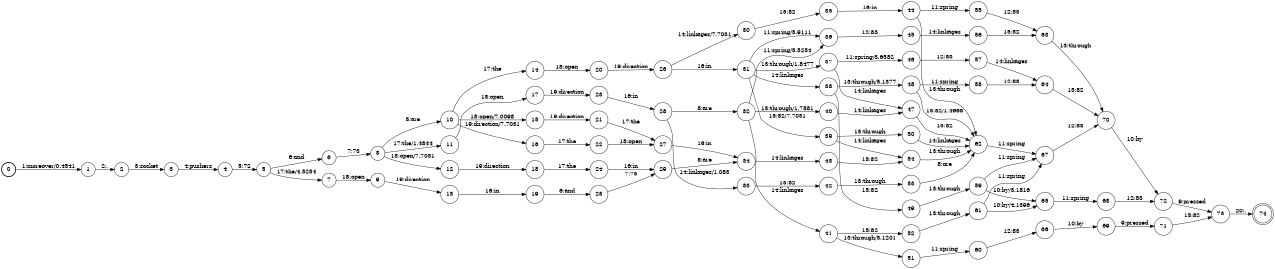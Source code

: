 digraph FST {
rankdir = LR;
size = "8.5,11";
label = "";
center = 1;
orientation = Portrait;
ranksep = "0.4";
nodesep = "0.25";
0 [label = "0", shape = circle, style = bold, fontsize = 14]
	0 -> 1 [label = "1:moreover/0.4541", fontsize = 14];
1 [label = "1", shape = circle, style = solid, fontsize = 14]
	1 -> 2 [label = "2:,", fontsize = 14];
2 [label = "2", shape = circle, style = solid, fontsize = 14]
	2 -> 3 [label = "3:socket", fontsize = 14];
3 [label = "3", shape = circle, style = solid, fontsize = 14]
	3 -> 4 [label = "4:pushers", fontsize = 14];
4 [label = "4", shape = circle, style = solid, fontsize = 14]
	4 -> 5 [label = "5:72", fontsize = 14];
5 [label = "5", shape = circle, style = solid, fontsize = 14]
	5 -> 6 [label = "6:and", fontsize = 14];
	5 -> 7 [label = "17:the/4.5254", fontsize = 14];
6 [label = "6", shape = circle, style = solid, fontsize = 14]
	6 -> 8 [label = "7:73", fontsize = 14];
7 [label = "7", shape = circle, style = solid, fontsize = 14]
	7 -> 9 [label = "18:open", fontsize = 14];
8 [label = "8", shape = circle, style = solid, fontsize = 14]
	8 -> 10 [label = "8:are", fontsize = 14];
	8 -> 11 [label = "17:the/1.4844", fontsize = 14];
	8 -> 12 [label = "18:open/7.7031", fontsize = 14];
9 [label = "9", shape = circle, style = solid, fontsize = 14]
	9 -> 13 [label = "19:direction", fontsize = 14];
10 [label = "10", shape = circle, style = solid, fontsize = 14]
	10 -> 14 [label = "17:the", fontsize = 14];
	10 -> 15 [label = "18:open/7.0098", fontsize = 14];
	10 -> 16 [label = "19:direction/7.7031", fontsize = 14];
11 [label = "11", shape = circle, style = solid, fontsize = 14]
	11 -> 17 [label = "18:open", fontsize = 14];
12 [label = "12", shape = circle, style = solid, fontsize = 14]
	12 -> 18 [label = "19:direction", fontsize = 14];
13 [label = "13", shape = circle, style = solid, fontsize = 14]
	13 -> 19 [label = "16:in", fontsize = 14];
14 [label = "14", shape = circle, style = solid, fontsize = 14]
	14 -> 20 [label = "18:open", fontsize = 14];
15 [label = "15", shape = circle, style = solid, fontsize = 14]
	15 -> 21 [label = "19:direction", fontsize = 14];
16 [label = "16", shape = circle, style = solid, fontsize = 14]
	16 -> 22 [label = "17:the", fontsize = 14];
17 [label = "17", shape = circle, style = solid, fontsize = 14]
	17 -> 23 [label = "19:direction", fontsize = 14];
18 [label = "18", shape = circle, style = solid, fontsize = 14]
	18 -> 24 [label = "17:the", fontsize = 14];
19 [label = "19", shape = circle, style = solid, fontsize = 14]
	19 -> 25 [label = "6:and", fontsize = 14];
20 [label = "20", shape = circle, style = solid, fontsize = 14]
	20 -> 26 [label = "19:direction", fontsize = 14];
21 [label = "21", shape = circle, style = solid, fontsize = 14]
	21 -> 27 [label = "17:the", fontsize = 14];
22 [label = "22", shape = circle, style = solid, fontsize = 14]
	22 -> 27 [label = "18:open", fontsize = 14];
23 [label = "23", shape = circle, style = solid, fontsize = 14]
	23 -> 28 [label = "16:in", fontsize = 14];
24 [label = "24", shape = circle, style = solid, fontsize = 14]
	24 -> 29 [label = "16:in", fontsize = 14];
25 [label = "25", shape = circle, style = solid, fontsize = 14]
	25 -> 29 [label = "7:73", fontsize = 14];
26 [label = "26", shape = circle, style = solid, fontsize = 14]
	26 -> 30 [label = "14:linkages/7.7031", fontsize = 14];
	26 -> 31 [label = "16:in", fontsize = 14];
27 [label = "27", shape = circle, style = solid, fontsize = 14]
	27 -> 34 [label = "16:in", fontsize = 14];
28 [label = "28", shape = circle, style = solid, fontsize = 14]
	28 -> 32 [label = "8:are", fontsize = 14];
	28 -> 33 [label = "14:linkages/1.083", fontsize = 14];
29 [label = "29", shape = circle, style = solid, fontsize = 14]
	29 -> 34 [label = "8:are", fontsize = 14];
30 [label = "30", shape = circle, style = solid, fontsize = 14]
	30 -> 35 [label = "15:82", fontsize = 14];
31 [label = "31", shape = circle, style = solid, fontsize = 14]
	31 -> 36 [label = "11:spring/5.9111", fontsize = 14];
	31 -> 37 [label = "13:through/1.8477", fontsize = 14];
	31 -> 38 [label = "14:linkages", fontsize = 14];
	31 -> 39 [label = "15:82/7.7031", fontsize = 14];
32 [label = "32", shape = circle, style = solid, fontsize = 14]
	32 -> 36 [label = "11:spring/5.5254", fontsize = 14];
	32 -> 40 [label = "13:through/1.7881", fontsize = 14];
	32 -> 41 [label = "14:linkages", fontsize = 14];
33 [label = "33", shape = circle, style = solid, fontsize = 14]
	33 -> 42 [label = "15:82", fontsize = 14];
34 [label = "34", shape = circle, style = solid, fontsize = 14]
	34 -> 43 [label = "14:linkages", fontsize = 14];
35 [label = "35", shape = circle, style = solid, fontsize = 14]
	35 -> 44 [label = "16:in", fontsize = 14];
36 [label = "36", shape = circle, style = solid, fontsize = 14]
	36 -> 45 [label = "12:83", fontsize = 14];
37 [label = "37", shape = circle, style = solid, fontsize = 14]
	37 -> 46 [label = "11:spring/3.6582", fontsize = 14];
	37 -> 47 [label = "14:linkages", fontsize = 14];
38 [label = "38", shape = circle, style = solid, fontsize = 14]
	38 -> 48 [label = "13:through/5.1377", fontsize = 14];
	38 -> 49 [label = "15:82", fontsize = 14];
39 [label = "39", shape = circle, style = solid, fontsize = 14]
	39 -> 50 [label = "13:through", fontsize = 14];
	39 -> 54 [label = "14:linkages", fontsize = 14];
40 [label = "40", shape = circle, style = solid, fontsize = 14]
	40 -> 47 [label = "14:linkages", fontsize = 14];
41 [label = "41", shape = circle, style = solid, fontsize = 14]
	41 -> 51 [label = "13:through/5.1201", fontsize = 14];
	41 -> 52 [label = "15:82", fontsize = 14];
42 [label = "42", shape = circle, style = solid, fontsize = 14]
	42 -> 53 [label = "13:through", fontsize = 14];
43 [label = "43", shape = circle, style = solid, fontsize = 14]
	43 -> 54 [label = "15:82", fontsize = 14];
44 [label = "44", shape = circle, style = solid, fontsize = 14]
	44 -> 55 [label = "11:spring", fontsize = 14];
	44 -> 62 [label = "13:through", fontsize = 14];
45 [label = "45", shape = circle, style = solid, fontsize = 14]
	45 -> 56 [label = "14:linkages", fontsize = 14];
46 [label = "46", shape = circle, style = solid, fontsize = 14]
	46 -> 57 [label = "12:83", fontsize = 14];
47 [label = "47", shape = circle, style = solid, fontsize = 14]
	47 -> 62 [label = "15:82", fontsize = 14];
48 [label = "48", shape = circle, style = solid, fontsize = 14]
	48 -> 58 [label = "11:spring", fontsize = 14];
	48 -> 62 [label = "15:82/1.4668", fontsize = 14];
49 [label = "49", shape = circle, style = solid, fontsize = 14]
	49 -> 59 [label = "13:through", fontsize = 14];
50 [label = "50", shape = circle, style = solid, fontsize = 14]
	50 -> 62 [label = "14:linkages", fontsize = 14];
51 [label = "51", shape = circle, style = solid, fontsize = 14]
	51 -> 60 [label = "11:spring", fontsize = 14];
52 [label = "52", shape = circle, style = solid, fontsize = 14]
	52 -> 61 [label = "13:through", fontsize = 14];
53 [label = "53", shape = circle, style = solid, fontsize = 14]
	53 -> 62 [label = "8:are", fontsize = 14];
54 [label = "54", shape = circle, style = solid, fontsize = 14]
	54 -> 62 [label = "13:through", fontsize = 14];
55 [label = "55", shape = circle, style = solid, fontsize = 14]
	55 -> 63 [label = "12:83", fontsize = 14];
56 [label = "56", shape = circle, style = solid, fontsize = 14]
	56 -> 63 [label = "15:82", fontsize = 14];
57 [label = "57", shape = circle, style = solid, fontsize = 14]
	57 -> 64 [label = "14:linkages", fontsize = 14];
58 [label = "58", shape = circle, style = solid, fontsize = 14]
	58 -> 64 [label = "12:83", fontsize = 14];
59 [label = "59", shape = circle, style = solid, fontsize = 14]
	59 -> 65 [label = "10:by/3.1816", fontsize = 14];
	59 -> 67 [label = "11:spring", fontsize = 14];
60 [label = "60", shape = circle, style = solid, fontsize = 14]
	60 -> 66 [label = "12:83", fontsize = 14];
61 [label = "61", shape = circle, style = solid, fontsize = 14]
	61 -> 65 [label = "10:by/4.1396", fontsize = 14];
	61 -> 67 [label = "11:spring", fontsize = 14];
62 [label = "62", shape = circle, style = solid, fontsize = 14]
	62 -> 67 [label = "11:spring", fontsize = 14];
63 [label = "63", shape = circle, style = solid, fontsize = 14]
	63 -> 70 [label = "13:through", fontsize = 14];
64 [label = "64", shape = circle, style = solid, fontsize = 14]
	64 -> 70 [label = "15:82", fontsize = 14];
65 [label = "65", shape = circle, style = solid, fontsize = 14]
	65 -> 68 [label = "11:spring", fontsize = 14];
66 [label = "66", shape = circle, style = solid, fontsize = 14]
	66 -> 69 [label = "10:by", fontsize = 14];
67 [label = "67", shape = circle, style = solid, fontsize = 14]
	67 -> 70 [label = "12:83", fontsize = 14];
68 [label = "68", shape = circle, style = solid, fontsize = 14]
	68 -> 72 [label = "12:83", fontsize = 14];
69 [label = "69", shape = circle, style = solid, fontsize = 14]
	69 -> 71 [label = "9:pressed", fontsize = 14];
70 [label = "70", shape = circle, style = solid, fontsize = 14]
	70 -> 72 [label = "10:by", fontsize = 14];
71 [label = "71", shape = circle, style = solid, fontsize = 14]
	71 -> 73 [label = "15:82", fontsize = 14];
72 [label = "72", shape = circle, style = solid, fontsize = 14]
	72 -> 73 [label = "9:pressed", fontsize = 14];
73 [label = "73", shape = circle, style = solid, fontsize = 14]
	73 -> 74 [label = "20:.", fontsize = 14];
74 [label = "74", shape = doublecircle, style = solid, fontsize = 14]
}
